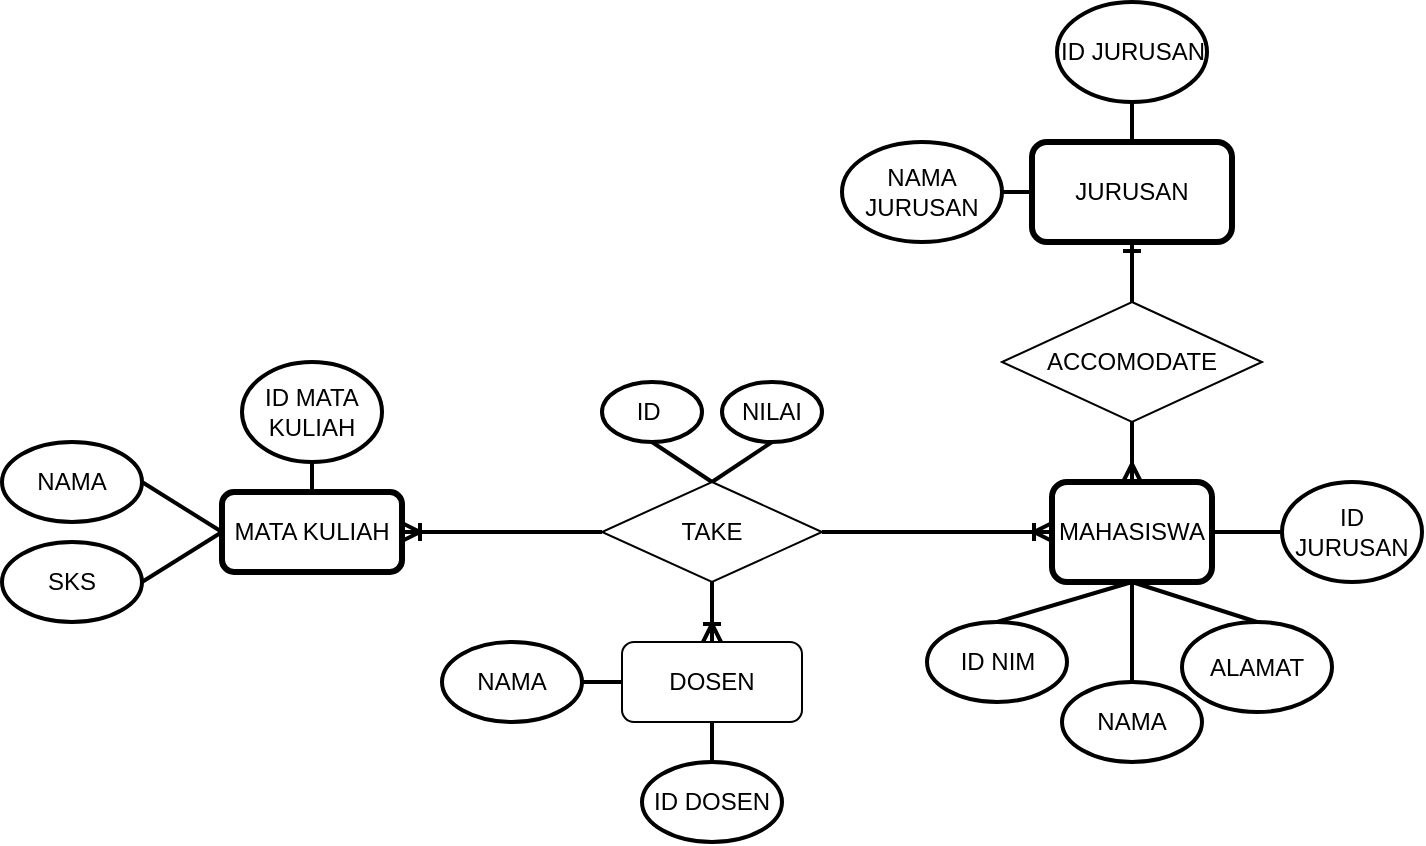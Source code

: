 <mxfile version="12.7.0" type="device"><diagram id="xMKWmSN-c_AOQoK1SAMA" name="Page-1"><mxGraphModel dx="801" dy="445" grid="1" gridSize="10" guides="1" tooltips="1" connect="1" arrows="1" fold="1" page="1" pageScale="1" pageWidth="850" pageHeight="1100" math="0" shadow="0"><root><mxCell id="0"/><mxCell id="1" parent="0"/><mxCell id="FWR4kAJ0lEHRfeQX2462-69" style="edgeStyle=none;rounded=0;orthogonalLoop=1;jettySize=auto;html=1;exitX=0.5;exitY=1;exitDx=0;exitDy=0;entryX=0.5;entryY=0;entryDx=0;entryDy=0;startArrow=none;startFill=0;endArrow=none;endFill=0;strokeWidth=2;" edge="1" parent="1" source="FWR4kAJ0lEHRfeQX2462-6" target="FWR4kAJ0lEHRfeQX2462-11"><mxGeometry relative="1" as="geometry"/></mxCell><mxCell id="FWR4kAJ0lEHRfeQX2462-70" style="edgeStyle=none;rounded=0;orthogonalLoop=1;jettySize=auto;html=1;exitX=0.5;exitY=1;exitDx=0;exitDy=0;entryX=0.5;entryY=0;entryDx=0;entryDy=0;startArrow=none;startFill=0;endArrow=none;endFill=0;strokeWidth=2;" edge="1" parent="1" source="FWR4kAJ0lEHRfeQX2462-6" target="FWR4kAJ0lEHRfeQX2462-13"><mxGeometry relative="1" as="geometry"/></mxCell><mxCell id="FWR4kAJ0lEHRfeQX2462-80" style="edgeStyle=none;rounded=0;orthogonalLoop=1;jettySize=auto;html=1;exitX=0.5;exitY=1;exitDx=0;exitDy=0;entryX=0.5;entryY=0;entryDx=0;entryDy=0;startArrow=none;startFill=0;endArrow=none;endFill=0;strokeWidth=2;" edge="1" parent="1" source="FWR4kAJ0lEHRfeQX2462-6" target="FWR4kAJ0lEHRfeQX2462-12"><mxGeometry relative="1" as="geometry"/></mxCell><mxCell id="FWR4kAJ0lEHRfeQX2462-81" style="edgeStyle=none;rounded=0;orthogonalLoop=1;jettySize=auto;html=1;exitX=1;exitY=0.5;exitDx=0;exitDy=0;entryX=0;entryY=0.5;entryDx=0;entryDy=0;startArrow=none;startFill=0;endArrow=none;endFill=0;strokeWidth=2;" edge="1" parent="1" source="FWR4kAJ0lEHRfeQX2462-6" target="FWR4kAJ0lEHRfeQX2462-14"><mxGeometry relative="1" as="geometry"/></mxCell><mxCell id="FWR4kAJ0lEHRfeQX2462-6" value="MAHASISWA" style="rounded=1;whiteSpace=wrap;html=1;strokeWidth=3;" vertex="1" parent="1"><mxGeometry x="625" y="350" width="80" height="50" as="geometry"/></mxCell><mxCell id="FWR4kAJ0lEHRfeQX2462-27" style="edgeStyle=orthogonalEdgeStyle;rounded=0;orthogonalLoop=1;jettySize=auto;html=1;exitX=0.5;exitY=1;exitDx=0;exitDy=0;entryX=0.5;entryY=0;entryDx=0;entryDy=0;endArrow=none;endFill=0;strokeWidth=2;startArrow=ERone;startFill=0;" edge="1" parent="1" source="FWR4kAJ0lEHRfeQX2462-7" target="FWR4kAJ0lEHRfeQX2462-17"><mxGeometry relative="1" as="geometry"/></mxCell><mxCell id="FWR4kAJ0lEHRfeQX2462-62" style="edgeStyle=none;rounded=0;orthogonalLoop=1;jettySize=auto;html=1;exitX=0;exitY=0.5;exitDx=0;exitDy=0;entryX=1;entryY=0.5;entryDx=0;entryDy=0;startArrow=none;startFill=0;endArrow=none;endFill=0;strokeWidth=2;" edge="1" parent="1" source="FWR4kAJ0lEHRfeQX2462-7" target="FWR4kAJ0lEHRfeQX2462-60"><mxGeometry relative="1" as="geometry"/></mxCell><mxCell id="FWR4kAJ0lEHRfeQX2462-68" style="edgeStyle=none;rounded=0;orthogonalLoop=1;jettySize=auto;html=1;exitX=0.5;exitY=0;exitDx=0;exitDy=0;entryX=0.5;entryY=1;entryDx=0;entryDy=0;startArrow=none;startFill=0;endArrow=none;endFill=0;strokeWidth=2;" edge="1" parent="1" source="FWR4kAJ0lEHRfeQX2462-7" target="FWR4kAJ0lEHRfeQX2462-67"><mxGeometry relative="1" as="geometry"/></mxCell><mxCell id="FWR4kAJ0lEHRfeQX2462-7" value="JURUSAN" style="rounded=1;whiteSpace=wrap;html=1;strokeWidth=3;" vertex="1" parent="1"><mxGeometry x="615" y="180" width="100" height="50" as="geometry"/></mxCell><mxCell id="FWR4kAJ0lEHRfeQX2462-56" style="edgeStyle=none;rounded=0;orthogonalLoop=1;jettySize=auto;html=1;exitX=0;exitY=0.5;exitDx=0;exitDy=0;entryX=1;entryY=0.5;entryDx=0;entryDy=0;endArrow=none;endFill=0;strokeWidth=2;" edge="1" parent="1" source="FWR4kAJ0lEHRfeQX2462-9" target="FWR4kAJ0lEHRfeQX2462-54"><mxGeometry relative="1" as="geometry"/></mxCell><mxCell id="FWR4kAJ0lEHRfeQX2462-66" style="edgeStyle=none;rounded=0;orthogonalLoop=1;jettySize=auto;html=1;exitX=0.5;exitY=1;exitDx=0;exitDy=0;entryX=0.5;entryY=0;entryDx=0;entryDy=0;startArrow=none;startFill=0;endArrow=none;endFill=0;strokeWidth=2;" edge="1" parent="1" source="FWR4kAJ0lEHRfeQX2462-9" target="FWR4kAJ0lEHRfeQX2462-65"><mxGeometry relative="1" as="geometry"/></mxCell><mxCell id="FWR4kAJ0lEHRfeQX2462-9" value="DOSEN" style="rounded=1;whiteSpace=wrap;html=1;" vertex="1" parent="1"><mxGeometry x="410" y="430" width="90" height="40" as="geometry"/></mxCell><mxCell id="FWR4kAJ0lEHRfeQX2462-64" style="edgeStyle=none;rounded=0;orthogonalLoop=1;jettySize=auto;html=1;exitX=0.5;exitY=0;exitDx=0;exitDy=0;entryX=0.5;entryY=1;entryDx=0;entryDy=0;startArrow=none;startFill=0;endArrow=none;endFill=0;strokeWidth=2;" edge="1" parent="1" source="FWR4kAJ0lEHRfeQX2462-10" target="FWR4kAJ0lEHRfeQX2462-63"><mxGeometry relative="1" as="geometry"/></mxCell><mxCell id="FWR4kAJ0lEHRfeQX2462-72" style="edgeStyle=none;rounded=0;orthogonalLoop=1;jettySize=auto;html=1;exitX=0;exitY=0.5;exitDx=0;exitDy=0;entryX=1;entryY=0.5;entryDx=0;entryDy=0;startArrow=none;startFill=0;endArrow=none;endFill=0;strokeWidth=2;" edge="1" parent="1" source="FWR4kAJ0lEHRfeQX2462-10" target="FWR4kAJ0lEHRfeQX2462-15"><mxGeometry relative="1" as="geometry"/></mxCell><mxCell id="FWR4kAJ0lEHRfeQX2462-73" style="edgeStyle=none;rounded=0;orthogonalLoop=1;jettySize=auto;html=1;exitX=0;exitY=0.5;exitDx=0;exitDy=0;entryX=1;entryY=0.5;entryDx=0;entryDy=0;startArrow=none;startFill=0;endArrow=none;endFill=0;strokeWidth=2;" edge="1" parent="1" source="FWR4kAJ0lEHRfeQX2462-10" target="FWR4kAJ0lEHRfeQX2462-20"><mxGeometry relative="1" as="geometry"/></mxCell><mxCell id="FWR4kAJ0lEHRfeQX2462-10" value="MATA KULIAH" style="rounded=1;whiteSpace=wrap;html=1;strokeWidth=3;" vertex="1" parent="1"><mxGeometry x="210" y="355" width="90" height="40" as="geometry"/></mxCell><mxCell id="FWR4kAJ0lEHRfeQX2462-11" value="ID NIM" style="ellipse;whiteSpace=wrap;html=1;strokeWidth=2;" vertex="1" parent="1"><mxGeometry x="562.5" y="420" width="70" height="40" as="geometry"/></mxCell><mxCell id="FWR4kAJ0lEHRfeQX2462-12" value="NAMA" style="ellipse;whiteSpace=wrap;html=1;strokeWidth=2;" vertex="1" parent="1"><mxGeometry x="630" y="450" width="70" height="40" as="geometry"/></mxCell><mxCell id="FWR4kAJ0lEHRfeQX2462-13" value="ALAMAT" style="ellipse;whiteSpace=wrap;html=1;strokeWidth=2;" vertex="1" parent="1"><mxGeometry x="690" y="420" width="75" height="45" as="geometry"/></mxCell><mxCell id="FWR4kAJ0lEHRfeQX2462-14" value="ID JURUSAN" style="ellipse;whiteSpace=wrap;html=1;strokeWidth=2;" vertex="1" parent="1"><mxGeometry x="740" y="350" width="70" height="50" as="geometry"/></mxCell><mxCell id="FWR4kAJ0lEHRfeQX2462-15" value="SKS" style="ellipse;whiteSpace=wrap;html=1;strokeWidth=2;" vertex="1" parent="1"><mxGeometry x="100" y="380" width="70" height="40" as="geometry"/></mxCell><mxCell id="FWR4kAJ0lEHRfeQX2462-28" style="edgeStyle=orthogonalEdgeStyle;rounded=0;orthogonalLoop=1;jettySize=auto;html=1;entryX=0.5;entryY=0;entryDx=0;entryDy=0;endArrow=ERmany;endFill=0;strokeWidth=2;" edge="1" parent="1" source="FWR4kAJ0lEHRfeQX2462-17" target="FWR4kAJ0lEHRfeQX2462-6"><mxGeometry relative="1" as="geometry"/></mxCell><mxCell id="FWR4kAJ0lEHRfeQX2462-17" value="ACCOMODATE" style="rhombus;whiteSpace=wrap;html=1;" vertex="1" parent="1"><mxGeometry x="600" y="260" width="130" height="60" as="geometry"/></mxCell><mxCell id="FWR4kAJ0lEHRfeQX2462-39" style="edgeStyle=orthogonalEdgeStyle;rounded=0;orthogonalLoop=1;jettySize=auto;html=1;entryX=1;entryY=0.5;entryDx=0;entryDy=0;endArrow=ERoneToMany;endFill=0;strokeWidth=2;" edge="1" parent="1" source="FWR4kAJ0lEHRfeQX2462-19" target="FWR4kAJ0lEHRfeQX2462-10"><mxGeometry relative="1" as="geometry"/></mxCell><mxCell id="FWR4kAJ0lEHRfeQX2462-53" style="edgeStyle=none;rounded=0;orthogonalLoop=1;jettySize=auto;html=1;entryX=0.5;entryY=0;entryDx=0;entryDy=0;endArrow=ERoneToMany;endFill=0;strokeWidth=2;" edge="1" parent="1" source="FWR4kAJ0lEHRfeQX2462-19" target="FWR4kAJ0lEHRfeQX2462-9"><mxGeometry relative="1" as="geometry"/></mxCell><mxCell id="FWR4kAJ0lEHRfeQX2462-77" style="edgeStyle=none;rounded=0;orthogonalLoop=1;jettySize=auto;html=1;exitX=1;exitY=0.5;exitDx=0;exitDy=0;entryX=0;entryY=0.5;entryDx=0;entryDy=0;startArrow=none;startFill=0;endArrow=ERoneToMany;endFill=0;strokeWidth=2;" edge="1" parent="1" source="FWR4kAJ0lEHRfeQX2462-19" target="FWR4kAJ0lEHRfeQX2462-6"><mxGeometry relative="1" as="geometry"/></mxCell><mxCell id="FWR4kAJ0lEHRfeQX2462-84" style="edgeStyle=none;rounded=0;orthogonalLoop=1;jettySize=auto;html=1;exitX=0.5;exitY=0;exitDx=0;exitDy=0;entryX=0.5;entryY=1;entryDx=0;entryDy=0;startArrow=none;startFill=0;endArrow=none;endFill=0;strokeWidth=2;" edge="1" parent="1" source="FWR4kAJ0lEHRfeQX2462-19" target="FWR4kAJ0lEHRfeQX2462-82"><mxGeometry relative="1" as="geometry"/></mxCell><mxCell id="FWR4kAJ0lEHRfeQX2462-85" style="edgeStyle=none;rounded=0;orthogonalLoop=1;jettySize=auto;html=1;exitX=0.5;exitY=0;exitDx=0;exitDy=0;entryX=0.5;entryY=1;entryDx=0;entryDy=0;startArrow=none;startFill=0;endArrow=none;endFill=0;strokeWidth=2;" edge="1" parent="1" source="FWR4kAJ0lEHRfeQX2462-19" target="FWR4kAJ0lEHRfeQX2462-83"><mxGeometry relative="1" as="geometry"/></mxCell><mxCell id="FWR4kAJ0lEHRfeQX2462-19" value="TAKE" style="rhombus;whiteSpace=wrap;html=1;" vertex="1" parent="1"><mxGeometry x="400" y="350" width="110" height="50" as="geometry"/></mxCell><mxCell id="FWR4kAJ0lEHRfeQX2462-20" value="NAMA" style="ellipse;whiteSpace=wrap;html=1;strokeWidth=2;" vertex="1" parent="1"><mxGeometry x="100" y="330" width="70" height="40" as="geometry"/></mxCell><mxCell id="FWR4kAJ0lEHRfeQX2462-54" value="NAMA" style="ellipse;whiteSpace=wrap;html=1;strokeWidth=2;" vertex="1" parent="1"><mxGeometry x="320" y="430" width="70" height="40" as="geometry"/></mxCell><mxCell id="FWR4kAJ0lEHRfeQX2462-60" value="NAMA JURUSAN" style="ellipse;whiteSpace=wrap;html=1;strokeWidth=2;" vertex="1" parent="1"><mxGeometry x="520" y="180" width="80" height="50" as="geometry"/></mxCell><mxCell id="FWR4kAJ0lEHRfeQX2462-63" value="ID MATA KULIAH" style="ellipse;whiteSpace=wrap;html=1;strokeWidth=2;" vertex="1" parent="1"><mxGeometry x="220" y="290" width="70" height="50" as="geometry"/></mxCell><mxCell id="FWR4kAJ0lEHRfeQX2462-65" value="ID DOSEN" style="ellipse;whiteSpace=wrap;html=1;strokeWidth=2;" vertex="1" parent="1"><mxGeometry x="420" y="490" width="70" height="40" as="geometry"/></mxCell><mxCell id="FWR4kAJ0lEHRfeQX2462-67" value="ID JURUSAN" style="ellipse;whiteSpace=wrap;html=1;strokeWidth=2;" vertex="1" parent="1"><mxGeometry x="627.5" y="110" width="75" height="50" as="geometry"/></mxCell><mxCell id="FWR4kAJ0lEHRfeQX2462-82" value="ID&amp;nbsp;" style="ellipse;whiteSpace=wrap;html=1;strokeWidth=2;" vertex="1" parent="1"><mxGeometry x="400" y="300" width="50" height="30" as="geometry"/></mxCell><mxCell id="FWR4kAJ0lEHRfeQX2462-83" value="NILAI" style="ellipse;whiteSpace=wrap;html=1;strokeWidth=2;" vertex="1" parent="1"><mxGeometry x="460" y="300" width="50" height="30" as="geometry"/></mxCell></root></mxGraphModel></diagram></mxfile>
